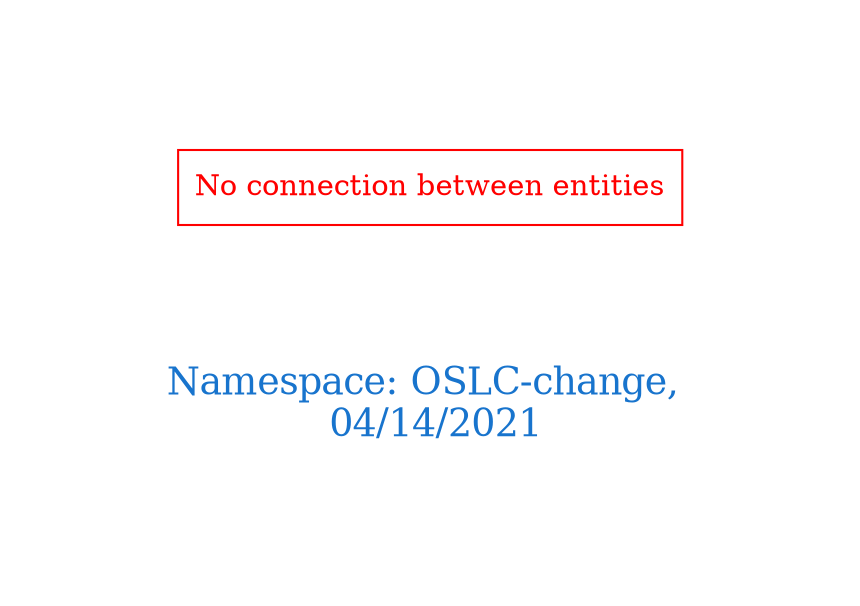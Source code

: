 digraph OGIT_ontology {
 graph [ rankdir= LR,pad=1 
fontsize = 18,
fontcolor= dodgerblue3,label = "\n\n\nNamespace: OSLC-change, \n 04/14/2021"];
node[shape=polygon];
edge [  color="gray81"];

"No connection between entities" [fontcolor = "red",color="red", shape="polygon"]
}
